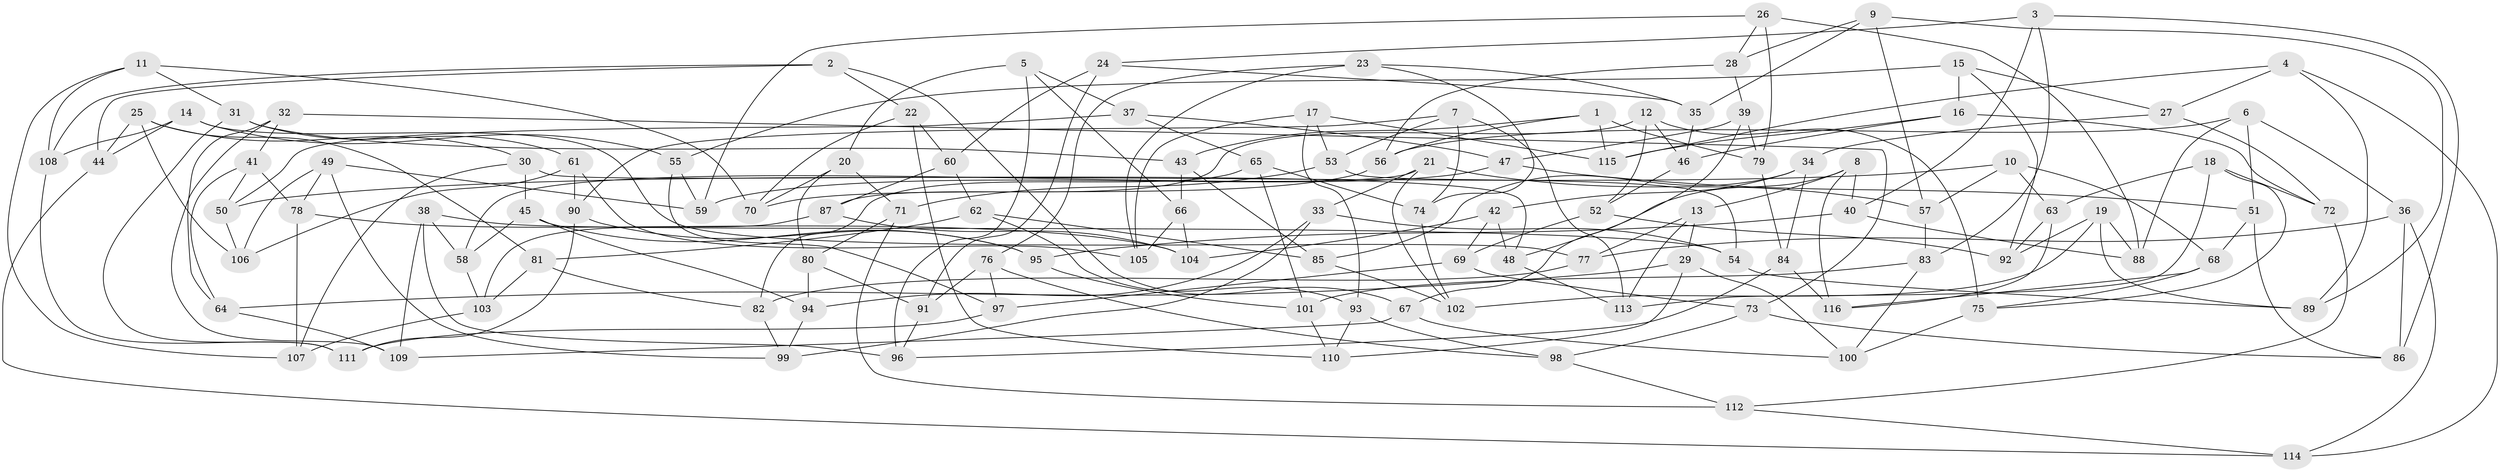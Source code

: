 // Generated by graph-tools (version 1.1) at 2025/11/02/27/25 16:11:49]
// undirected, 116 vertices, 232 edges
graph export_dot {
graph [start="1"]
  node [color=gray90,style=filled];
  1;
  2;
  3;
  4;
  5;
  6;
  7;
  8;
  9;
  10;
  11;
  12;
  13;
  14;
  15;
  16;
  17;
  18;
  19;
  20;
  21;
  22;
  23;
  24;
  25;
  26;
  27;
  28;
  29;
  30;
  31;
  32;
  33;
  34;
  35;
  36;
  37;
  38;
  39;
  40;
  41;
  42;
  43;
  44;
  45;
  46;
  47;
  48;
  49;
  50;
  51;
  52;
  53;
  54;
  55;
  56;
  57;
  58;
  59;
  60;
  61;
  62;
  63;
  64;
  65;
  66;
  67;
  68;
  69;
  70;
  71;
  72;
  73;
  74;
  75;
  76;
  77;
  78;
  79;
  80;
  81;
  82;
  83;
  84;
  85;
  86;
  87;
  88;
  89;
  90;
  91;
  92;
  93;
  94;
  95;
  96;
  97;
  98;
  99;
  100;
  101;
  102;
  103;
  104;
  105;
  106;
  107;
  108;
  109;
  110;
  111;
  112;
  113;
  114;
  115;
  116;
  1 -- 56;
  1 -- 115;
  1 -- 79;
  1 -- 43;
  2 -- 44;
  2 -- 67;
  2 -- 22;
  2 -- 108;
  3 -- 83;
  3 -- 24;
  3 -- 86;
  3 -- 40;
  4 -- 27;
  4 -- 115;
  4 -- 89;
  4 -- 114;
  5 -- 37;
  5 -- 96;
  5 -- 20;
  5 -- 66;
  6 -- 56;
  6 -- 51;
  6 -- 36;
  6 -- 88;
  7 -- 74;
  7 -- 53;
  7 -- 113;
  7 -- 90;
  8 -- 48;
  8 -- 116;
  8 -- 13;
  8 -- 40;
  9 -- 89;
  9 -- 35;
  9 -- 28;
  9 -- 57;
  10 -- 68;
  10 -- 63;
  10 -- 57;
  10 -- 50;
  11 -- 31;
  11 -- 107;
  11 -- 108;
  11 -- 70;
  12 -- 75;
  12 -- 52;
  12 -- 46;
  12 -- 87;
  13 -- 29;
  13 -- 77;
  13 -- 113;
  14 -- 55;
  14 -- 108;
  14 -- 77;
  14 -- 44;
  15 -- 16;
  15 -- 27;
  15 -- 92;
  15 -- 55;
  16 -- 115;
  16 -- 46;
  16 -- 72;
  17 -- 105;
  17 -- 115;
  17 -- 93;
  17 -- 53;
  18 -- 113;
  18 -- 72;
  18 -- 63;
  18 -- 75;
  19 -- 88;
  19 -- 102;
  19 -- 92;
  19 -- 89;
  20 -- 71;
  20 -- 70;
  20 -- 80;
  21 -- 58;
  21 -- 33;
  21 -- 102;
  21 -- 57;
  22 -- 60;
  22 -- 70;
  22 -- 110;
  23 -- 35;
  23 -- 105;
  23 -- 76;
  23 -- 74;
  24 -- 60;
  24 -- 91;
  24 -- 35;
  25 -- 30;
  25 -- 44;
  25 -- 106;
  25 -- 81;
  26 -- 28;
  26 -- 88;
  26 -- 79;
  26 -- 59;
  27 -- 72;
  27 -- 34;
  28 -- 56;
  28 -- 39;
  29 -- 100;
  29 -- 64;
  29 -- 110;
  30 -- 48;
  30 -- 45;
  30 -- 107;
  31 -- 61;
  31 -- 111;
  31 -- 43;
  32 -- 109;
  32 -- 73;
  32 -- 64;
  32 -- 41;
  33 -- 99;
  33 -- 94;
  33 -- 54;
  34 -- 42;
  34 -- 85;
  34 -- 84;
  35 -- 46;
  36 -- 86;
  36 -- 114;
  36 -- 77;
  37 -- 65;
  37 -- 50;
  37 -- 47;
  38 -- 54;
  38 -- 109;
  38 -- 58;
  38 -- 96;
  39 -- 79;
  39 -- 67;
  39 -- 47;
  40 -- 95;
  40 -- 88;
  41 -- 50;
  41 -- 64;
  41 -- 78;
  42 -- 69;
  42 -- 104;
  42 -- 48;
  43 -- 85;
  43 -- 66;
  44 -- 114;
  45 -- 95;
  45 -- 58;
  45 -- 94;
  46 -- 52;
  47 -- 59;
  47 -- 51;
  48 -- 113;
  49 -- 106;
  49 -- 99;
  49 -- 78;
  49 -- 59;
  50 -- 106;
  51 -- 68;
  51 -- 86;
  52 -- 69;
  52 -- 92;
  53 -- 54;
  53 -- 71;
  54 -- 89;
  55 -- 97;
  55 -- 59;
  56 -- 70;
  57 -- 83;
  58 -- 103;
  60 -- 62;
  60 -- 87;
  61 -- 105;
  61 -- 106;
  61 -- 90;
  62 -- 81;
  62 -- 85;
  62 -- 93;
  63 -- 116;
  63 -- 92;
  64 -- 109;
  65 -- 82;
  65 -- 101;
  65 -- 74;
  66 -- 104;
  66 -- 105;
  67 -- 109;
  67 -- 100;
  68 -- 116;
  68 -- 75;
  69 -- 97;
  69 -- 73;
  71 -- 80;
  71 -- 112;
  72 -- 112;
  73 -- 98;
  73 -- 86;
  74 -- 102;
  75 -- 100;
  76 -- 91;
  76 -- 97;
  76 -- 98;
  77 -- 82;
  78 -- 104;
  78 -- 107;
  79 -- 84;
  80 -- 91;
  80 -- 94;
  81 -- 82;
  81 -- 103;
  82 -- 99;
  83 -- 100;
  83 -- 101;
  84 -- 116;
  84 -- 96;
  85 -- 102;
  87 -- 103;
  87 -- 104;
  90 -- 95;
  90 -- 111;
  91 -- 96;
  93 -- 98;
  93 -- 110;
  94 -- 99;
  95 -- 101;
  97 -- 111;
  98 -- 112;
  101 -- 110;
  103 -- 107;
  108 -- 111;
  112 -- 114;
}
